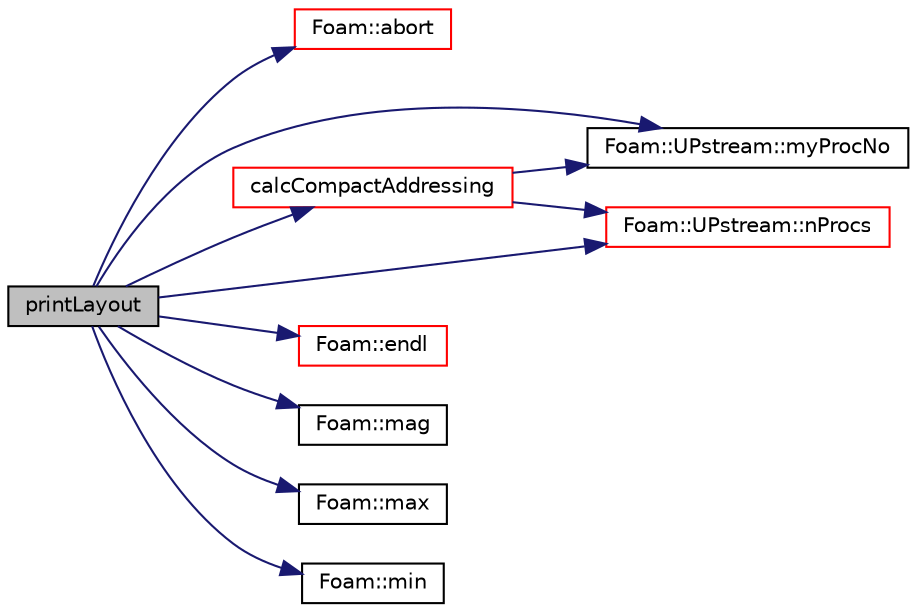 digraph "printLayout"
{
  bgcolor="transparent";
  edge [fontname="Helvetica",fontsize="10",labelfontname="Helvetica",labelfontsize="10"];
  node [fontname="Helvetica",fontsize="10",shape=record];
  rankdir="LR";
  Node1 [label="printLayout",height=0.2,width=0.4,color="black", fillcolor="grey75", style="filled", fontcolor="black"];
  Node1 -> Node2 [color="midnightblue",fontsize="10",style="solid",fontname="Helvetica"];
  Node2 [label="Foam::abort",height=0.2,width=0.4,color="red",URL="$a10936.html#a447107a607d03e417307c203fa5fb44b"];
  Node1 -> Node3 [color="midnightblue",fontsize="10",style="solid",fontname="Helvetica"];
  Node3 [label="calcCompactAddressing",height=0.2,width=0.4,color="red",URL="$a01439.html#a69678afef4f7688a30a370cc1c84ea68",tooltip="Construct per processor compact addressing of the global elements. "];
  Node3 -> Node4 [color="midnightblue",fontsize="10",style="solid",fontname="Helvetica"];
  Node4 [label="Foam::UPstream::myProcNo",height=0.2,width=0.4,color="black",URL="$a02880.html#afc74d89573de32a3032c916f8cdd1733",tooltip="Number of this process (starting from masterNo() = 0) "];
  Node3 -> Node5 [color="midnightblue",fontsize="10",style="solid",fontname="Helvetica"];
  Node5 [label="Foam::UPstream::nProcs",height=0.2,width=0.4,color="red",URL="$a02880.html#aada0e04d8127eda8ee95be0772754a4f",tooltip="Number of processes in parallel run. "];
  Node1 -> Node6 [color="midnightblue",fontsize="10",style="solid",fontname="Helvetica"];
  Node6 [label="Foam::endl",height=0.2,width=0.4,color="red",URL="$a10936.html#a2db8fe02a0d3909e9351bb4275b23ce4",tooltip="Add newline and flush stream. "];
  Node1 -> Node7 [color="midnightblue",fontsize="10",style="solid",fontname="Helvetica"];
  Node7 [label="Foam::mag",height=0.2,width=0.4,color="black",URL="$a10936.html#a929da2a3fdcf3dacbbe0487d3a330dae"];
  Node1 -> Node8 [color="midnightblue",fontsize="10",style="solid",fontname="Helvetica"];
  Node8 [label="Foam::max",height=0.2,width=0.4,color="black",URL="$a10936.html#ac993e906cf2774ae77e666bc24e81733"];
  Node1 -> Node9 [color="midnightblue",fontsize="10",style="solid",fontname="Helvetica"];
  Node9 [label="Foam::min",height=0.2,width=0.4,color="black",URL="$a10936.html#a253e112ad2d56d96230ff39ea7f442dc"];
  Node1 -> Node4 [color="midnightblue",fontsize="10",style="solid",fontname="Helvetica"];
  Node1 -> Node5 [color="midnightblue",fontsize="10",style="solid",fontname="Helvetica"];
}
